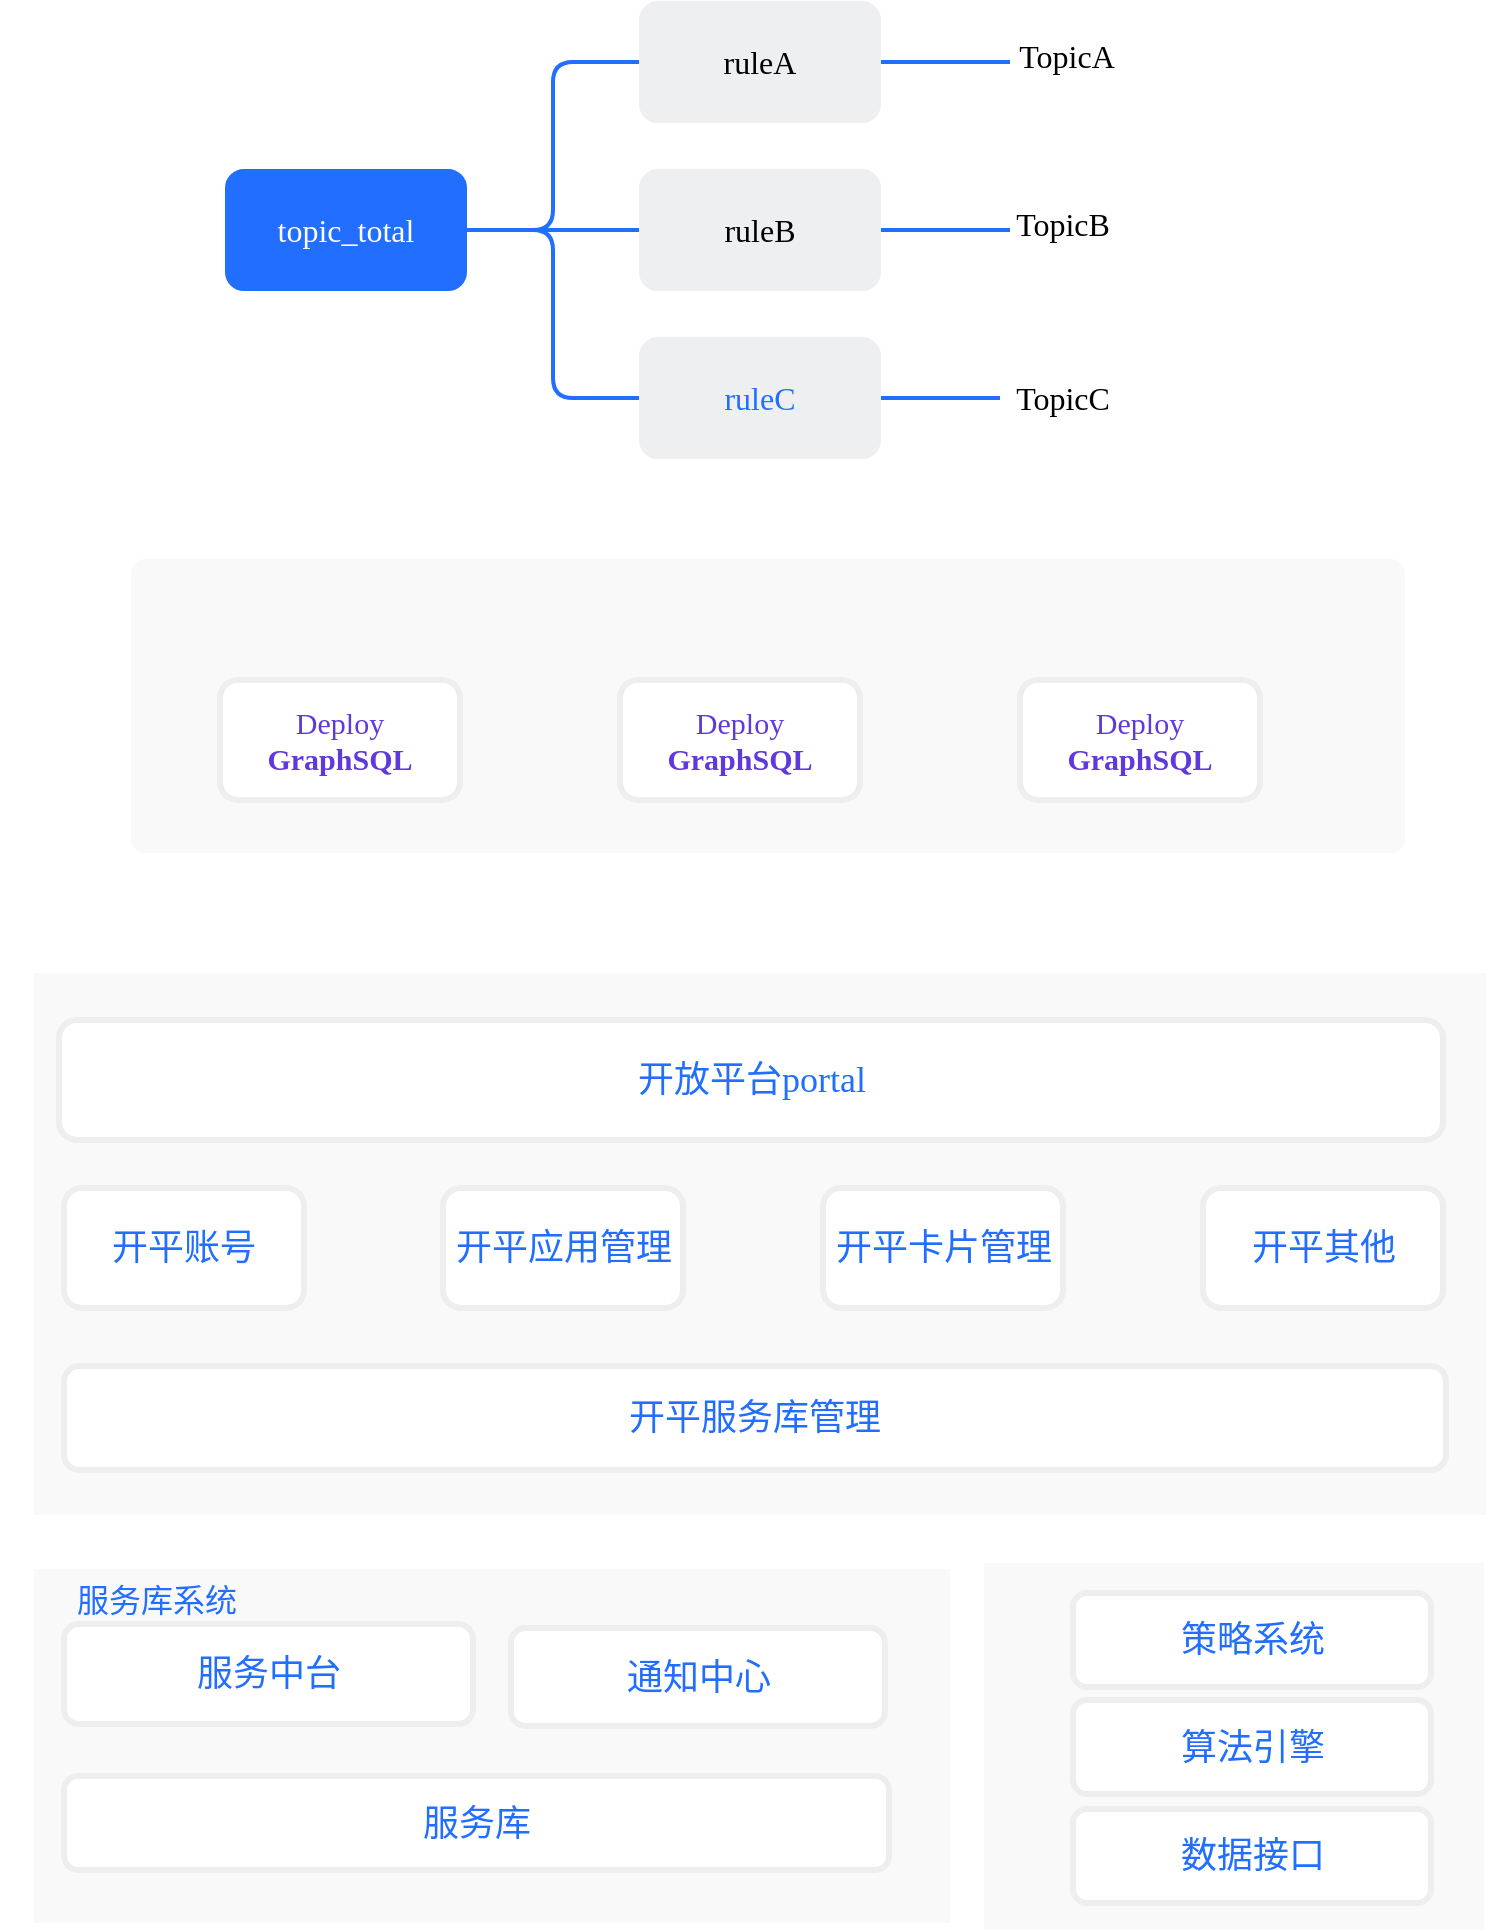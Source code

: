 <mxfile version="20.4.2" type="github">
  <diagram id="C5RBs43oDa-KdzZeNtuy" name="Page-1">
    <mxGraphModel dx="1422" dy="706" grid="0" gridSize="10" guides="1" tooltips="1" connect="1" arrows="1" fold="1" page="1" pageScale="1" pageWidth="827" pageHeight="1169" math="0" shadow="0">
      <root>
        <mxCell id="WIyWlLk6GJQsqaUBKTNV-0" />
        <mxCell id="WIyWlLk6GJQsqaUBKTNV-1" parent="WIyWlLk6GJQsqaUBKTNV-0" />
        <mxCell id="F3IM9WSZjQUaXmSakqzU-1" value="" style="rounded=1;whiteSpace=wrap;html=1;fillColor=#F9F9F9;arcSize=4;shadow=0;strokeWidth=3;strokeColor=#F9F9F9;" parent="WIyWlLk6GJQsqaUBKTNV-1" vertex="1">
          <mxGeometry x="111" y="380" width="634" height="144" as="geometry" />
        </mxCell>
        <mxCell id="F3IM9WSZjQUaXmSakqzU-2" value="&lt;font style=&quot;font-size: 15px&quot; face=&quot;Comic Sans MS&quot;&gt;&lt;span&gt;&lt;span&gt;&lt;span style=&quot;font-weight: normal&quot;&gt;Deploy&lt;/span&gt;&lt;br&gt;GraphSQL&lt;br&gt;&lt;/span&gt;&lt;/span&gt;&lt;/font&gt;" style="rounded=1;whiteSpace=wrap;html=1;shadow=0;strokeWidth=3;fillColor=#FFFFFF;strokeColor=#EEEEEE;fontColor=#5F39DD;fontStyle=1;gradientColor=#ffffff;" parent="WIyWlLk6GJQsqaUBKTNV-1" vertex="1">
          <mxGeometry x="154" y="439" width="120" height="60" as="geometry" />
        </mxCell>
        <mxCell id="F3IM9WSZjQUaXmSakqzU-3" value="&lt;font style=&quot;font-size: 15px&quot; face=&quot;Comic Sans MS&quot;&gt;&lt;span&gt;&lt;span&gt;&lt;span style=&quot;font-weight: normal&quot;&gt;Deploy&lt;/span&gt;&lt;br&gt;GraphSQL&lt;br&gt;&lt;/span&gt;&lt;/span&gt;&lt;/font&gt;" style="rounded=1;whiteSpace=wrap;html=1;shadow=0;strokeWidth=3;fillColor=#FFFFFF;strokeColor=#EEEEEE;fontColor=#5F39DD;fontStyle=1;gradientColor=#ffffff;" parent="WIyWlLk6GJQsqaUBKTNV-1" vertex="1">
          <mxGeometry x="354" y="439" width="120" height="60" as="geometry" />
        </mxCell>
        <mxCell id="F3IM9WSZjQUaXmSakqzU-4" value="&lt;font style=&quot;font-size: 15px&quot; face=&quot;Comic Sans MS&quot;&gt;&lt;span&gt;&lt;span&gt;&lt;span style=&quot;font-weight: normal&quot;&gt;Deploy&lt;/span&gt;&lt;br&gt;GraphSQL&lt;br&gt;&lt;/span&gt;&lt;/span&gt;&lt;/font&gt;" style="rounded=1;whiteSpace=wrap;html=1;shadow=0;strokeWidth=3;fillColor=#FFFFFF;strokeColor=#EEEEEE;fontColor=#5F39DD;fontStyle=1;gradientColor=#ffffff;" parent="WIyWlLk6GJQsqaUBKTNV-1" vertex="1">
          <mxGeometry x="554" y="439" width="120" height="60" as="geometry" />
        </mxCell>
        <mxCell id="Sf5FxCxOkganezNXafmV-0" style="edgeStyle=orthogonalEdgeStyle;rounded=1;orthogonalLoop=1;jettySize=auto;html=1;exitX=1;exitY=0.5;exitDx=0;exitDy=0;entryX=0;entryY=0.5;entryDx=0;entryDy=0;fontFamily=Comic Sans MS;fontSize=16;fontColor=#FFFFFF;strokeColor=#216EFF;strokeWidth=2;endArrow=none;endFill=0;" parent="WIyWlLk6GJQsqaUBKTNV-1" source="Sf5FxCxOkganezNXafmV-3" target="Sf5FxCxOkganezNXafmV-5" edge="1">
          <mxGeometry relative="1" as="geometry" />
        </mxCell>
        <mxCell id="Sf5FxCxOkganezNXafmV-1" style="edgeStyle=orthogonalEdgeStyle;rounded=1;orthogonalLoop=1;jettySize=auto;html=1;exitX=1;exitY=0.5;exitDx=0;exitDy=0;fontFamily=Comic Sans MS;fontSize=16;fontColor=#FFFFFF;strokeColor=#216EFF;strokeWidth=2;endArrow=none;endFill=0;" parent="WIyWlLk6GJQsqaUBKTNV-1" source="Sf5FxCxOkganezNXafmV-3" target="Sf5FxCxOkganezNXafmV-7" edge="1">
          <mxGeometry relative="1" as="geometry" />
        </mxCell>
        <mxCell id="Sf5FxCxOkganezNXafmV-2" style="edgeStyle=orthogonalEdgeStyle;rounded=1;orthogonalLoop=1;jettySize=auto;html=1;exitX=1;exitY=0.5;exitDx=0;exitDy=0;entryX=0;entryY=0.5;entryDx=0;entryDy=0;fontFamily=Comic Sans MS;fontSize=16;fontColor=#FFFFFF;strokeColor=#216EFF;strokeWidth=2;endArrow=none;endFill=0;" parent="WIyWlLk6GJQsqaUBKTNV-1" source="Sf5FxCxOkganezNXafmV-3" target="Sf5FxCxOkganezNXafmV-9" edge="1">
          <mxGeometry relative="1" as="geometry" />
        </mxCell>
        <mxCell id="Sf5FxCxOkganezNXafmV-3" value="&lt;font color=&quot;#ffffff&quot; style=&quot;font-size: 16px&quot; face=&quot;Comic Sans MS&quot;&gt;topic_total&lt;/font&gt;" style="rounded=1;whiteSpace=wrap;html=1;fillColor=#216EFF;strokeColor=#216EFF;" parent="WIyWlLk6GJQsqaUBKTNV-1" vertex="1">
          <mxGeometry x="157" y="184" width="120" height="60" as="geometry" />
        </mxCell>
        <mxCell id="Sf5FxCxOkganezNXafmV-4" style="edgeStyle=orthogonalEdgeStyle;rounded=1;orthogonalLoop=1;jettySize=auto;html=1;exitX=1;exitY=0.5;exitDx=0;exitDy=0;fontFamily=Comic Sans MS;fontSize=16;fontColor=#000000;strokeColor=#216EFF;strokeWidth=2;endArrow=none;endFill=0;" parent="WIyWlLk6GJQsqaUBKTNV-1" source="Sf5FxCxOkganezNXafmV-5" edge="1">
          <mxGeometry relative="1" as="geometry">
            <mxPoint x="549" y="130" as="targetPoint" />
          </mxGeometry>
        </mxCell>
        <mxCell id="Sf5FxCxOkganezNXafmV-5" value="&lt;font style=&quot;font-size: 16px&quot; face=&quot;Comic Sans MS&quot;&gt;ruleA&lt;/font&gt;" style="rounded=1;whiteSpace=wrap;html=1;fillColor=#EEEFF1;strokeColor=#EEEFF1;fontColor=#000000;" parent="WIyWlLk6GJQsqaUBKTNV-1" vertex="1">
          <mxGeometry x="364" y="100" width="120" height="60" as="geometry" />
        </mxCell>
        <mxCell id="Sf5FxCxOkganezNXafmV-6" style="edgeStyle=orthogonalEdgeStyle;rounded=1;orthogonalLoop=1;jettySize=auto;html=1;exitX=1;exitY=0.5;exitDx=0;exitDy=0;fontFamily=Comic Sans MS;fontSize=16;fontColor=#000000;strokeColor=#216EFF;strokeWidth=2;endArrow=none;endFill=0;" parent="WIyWlLk6GJQsqaUBKTNV-1" source="Sf5FxCxOkganezNXafmV-7" edge="1">
          <mxGeometry relative="1" as="geometry">
            <mxPoint x="549" y="214" as="targetPoint" />
          </mxGeometry>
        </mxCell>
        <mxCell id="Sf5FxCxOkganezNXafmV-7" value="&lt;font style=&quot;font-size: 16px&quot; face=&quot;Comic Sans MS&quot;&gt;ruleB&lt;/font&gt;" style="rounded=1;whiteSpace=wrap;html=1;fillColor=#EEEFF1;strokeColor=#EEEFF1;fontColor=#000000;" parent="WIyWlLk6GJQsqaUBKTNV-1" vertex="1">
          <mxGeometry x="364" y="184" width="120" height="60" as="geometry" />
        </mxCell>
        <mxCell id="Sf5FxCxOkganezNXafmV-8" style="edgeStyle=orthogonalEdgeStyle;rounded=1;orthogonalLoop=1;jettySize=auto;html=1;exitX=1;exitY=0.5;exitDx=0;exitDy=0;fontFamily=Comic Sans MS;fontSize=16;fontColor=#000000;strokeColor=#216EFF;strokeWidth=2;endArrow=none;endFill=0;" parent="WIyWlLk6GJQsqaUBKTNV-1" source="Sf5FxCxOkganezNXafmV-9" edge="1">
          <mxGeometry relative="1" as="geometry">
            <mxPoint x="544" y="298" as="targetPoint" />
          </mxGeometry>
        </mxCell>
        <mxCell id="Sf5FxCxOkganezNXafmV-9" value="&lt;font style=&quot;font-size: 16px&quot; face=&quot;Comic Sans MS&quot;&gt;ruleC&lt;/font&gt;" style="rounded=1;whiteSpace=wrap;html=1;fillColor=#EEEFF1;strokeColor=#EEEFF1;fontColor=#216EFF;" parent="WIyWlLk6GJQsqaUBKTNV-1" vertex="1">
          <mxGeometry x="364" y="268" width="120" height="60" as="geometry" />
        </mxCell>
        <mxCell id="Sf5FxCxOkganezNXafmV-10" value="TopicA" style="text;html=1;align=center;verticalAlign=middle;resizable=0;points=[];autosize=1;strokeColor=none;fillColor=none;fontSize=16;fontFamily=Comic Sans MS;fontColor=#000000;" parent="WIyWlLk6GJQsqaUBKTNV-1" vertex="1">
          <mxGeometry x="546" y="115" width="62" height="23" as="geometry" />
        </mxCell>
        <mxCell id="Sf5FxCxOkganezNXafmV-11" value="TopicB" style="text;html=1;align=center;verticalAlign=middle;resizable=0;points=[];autosize=1;strokeColor=none;fillColor=none;fontSize=16;fontFamily=Comic Sans MS;fontColor=#000000;" parent="WIyWlLk6GJQsqaUBKTNV-1" vertex="1">
          <mxGeometry x="544" y="199" width="61" height="23" as="geometry" />
        </mxCell>
        <mxCell id="Sf5FxCxOkganezNXafmV-12" value="TopicC" style="text;html=1;align=center;verticalAlign=middle;resizable=0;points=[];autosize=1;strokeColor=none;fillColor=none;fontSize=16;fontFamily=Comic Sans MS;fontColor=#000000;" parent="WIyWlLk6GJQsqaUBKTNV-1" vertex="1">
          <mxGeometry x="545" y="286.5" width="60" height="23" as="geometry" />
        </mxCell>
        <mxCell id="mQhqAHZGWUGWX5Z9emMl-1" value="" style="html=1;rounded=0;shadow=0;glass=0;sketch=0;fontFamily=Comic Sans MS;fontSize=16;fontColor=#FFFFFF;strokeColor=#F9F9F9;strokeWidth=3;fillColor=#F9F9F9;" vertex="1" parent="WIyWlLk6GJQsqaUBKTNV-1">
          <mxGeometry x="62.5" y="587" width="723" height="268" as="geometry" />
        </mxCell>
        <mxCell id="mQhqAHZGWUGWX5Z9emMl-2" value="开平应用管理" style="rounded=1;whiteSpace=wrap;html=1;shadow=0;glass=0;sketch=0;fontFamily=Comic Sans MS;fontSize=18;fontColor=#216EFF;strokeColor=#EEEEEE;strokeWidth=3;fillColor=#FFFFFF;fontStyle=0;align=center;" vertex="1" parent="WIyWlLk6GJQsqaUBKTNV-1">
          <mxGeometry x="265.5" y="693" width="120" height="60" as="geometry" />
        </mxCell>
        <mxCell id="mQhqAHZGWUGWX5Z9emMl-3" value="开平服务库管理" style="rounded=1;whiteSpace=wrap;html=1;shadow=0;glass=0;sketch=0;fontFamily=Comic Sans MS;fontSize=18;fontColor=#216EFF;strokeColor=#EEEEEE;strokeWidth=3;fillColor=#FFFFFF;fontStyle=0;align=center;" vertex="1" parent="WIyWlLk6GJQsqaUBKTNV-1">
          <mxGeometry x="76" y="782" width="691" height="52" as="geometry" />
        </mxCell>
        <mxCell id="mQhqAHZGWUGWX5Z9emMl-4" value="开平卡片管理" style="rounded=1;whiteSpace=wrap;html=1;shadow=0;glass=0;sketch=0;fontFamily=Comic Sans MS;fontSize=18;fontColor=#216EFF;strokeColor=#EEEEEE;strokeWidth=3;fillColor=#FFFFFF;fontStyle=0;align=center;" vertex="1" parent="WIyWlLk6GJQsqaUBKTNV-1">
          <mxGeometry x="455.5" y="693" width="120" height="60" as="geometry" />
        </mxCell>
        <mxCell id="mQhqAHZGWUGWX5Z9emMl-5" value="" style="html=1;rounded=0;shadow=0;glass=0;sketch=0;fontFamily=Comic Sans MS;fontSize=16;fontColor=#FFFFFF;strokeColor=#F9F9F9;strokeWidth=3;fillColor=#F9F9F9;" vertex="1" parent="WIyWlLk6GJQsqaUBKTNV-1">
          <mxGeometry x="62.5" y="885" width="455" height="174" as="geometry" />
        </mxCell>
        <mxCell id="mQhqAHZGWUGWX5Z9emMl-6" value="服务中台" style="rounded=1;whiteSpace=wrap;html=1;shadow=0;glass=0;sketch=0;fontFamily=Comic Sans MS;fontSize=18;fontColor=#216EFF;strokeColor=#EEEEEE;strokeWidth=3;fillColor=#FFFFFF;fontStyle=0;align=center;" vertex="1" parent="WIyWlLk6GJQsqaUBKTNV-1">
          <mxGeometry x="76" y="911" width="204.5" height="50" as="geometry" />
        </mxCell>
        <mxCell id="mQhqAHZGWUGWX5Z9emMl-7" value="服务库" style="rounded=1;whiteSpace=wrap;html=1;shadow=0;glass=0;sketch=0;fontFamily=Comic Sans MS;fontSize=18;fontColor=#216EFF;strokeColor=#EEEEEE;strokeWidth=3;fillColor=#FFFFFF;fontStyle=0;align=center;" vertex="1" parent="WIyWlLk6GJQsqaUBKTNV-1">
          <mxGeometry x="76" y="987" width="412.5" height="47" as="geometry" />
        </mxCell>
        <mxCell id="mQhqAHZGWUGWX5Z9emMl-8" value="通知中心" style="rounded=1;whiteSpace=wrap;html=1;shadow=0;glass=0;sketch=0;fontFamily=Comic Sans MS;fontSize=18;fontColor=#216EFF;strokeColor=#EEEEEE;strokeWidth=3;fillColor=#FFFFFF;fontStyle=0;align=center;" vertex="1" parent="WIyWlLk6GJQsqaUBKTNV-1">
          <mxGeometry x="299.5" y="913" width="187" height="49" as="geometry" />
        </mxCell>
        <mxCell id="mQhqAHZGWUGWX5Z9emMl-9" value="开放平台portal" style="rounded=1;whiteSpace=wrap;html=1;shadow=0;glass=0;sketch=0;fontFamily=Comic Sans MS;fontSize=18;fontColor=#216EFF;strokeColor=#EEEEEE;strokeWidth=3;fillColor=#FFFFFF;fontStyle=0;align=center;" vertex="1" parent="WIyWlLk6GJQsqaUBKTNV-1">
          <mxGeometry x="73.5" y="609" width="692" height="60" as="geometry" />
        </mxCell>
        <mxCell id="mQhqAHZGWUGWX5Z9emMl-10" value="开平账号" style="rounded=1;whiteSpace=wrap;html=1;shadow=0;glass=0;sketch=0;fontFamily=Comic Sans MS;fontSize=18;fontColor=#216EFF;strokeColor=#EEEEEE;strokeWidth=3;fillColor=#FFFFFF;fontStyle=0;align=center;" vertex="1" parent="WIyWlLk6GJQsqaUBKTNV-1">
          <mxGeometry x="76" y="693" width="120" height="60" as="geometry" />
        </mxCell>
        <mxCell id="mQhqAHZGWUGWX5Z9emMl-11" value="开平其他" style="rounded=1;whiteSpace=wrap;html=1;shadow=0;glass=0;sketch=0;fontFamily=Comic Sans MS;fontSize=18;fontColor=#216EFF;strokeColor=#EEEEEE;strokeWidth=3;fillColor=#FFFFFF;fontStyle=0;align=center;" vertex="1" parent="WIyWlLk6GJQsqaUBKTNV-1">
          <mxGeometry x="645.5" y="693" width="120" height="60" as="geometry" />
        </mxCell>
        <mxCell id="mQhqAHZGWUGWX5Z9emMl-12" value="" style="html=1;rounded=0;shadow=0;glass=0;sketch=0;fontFamily=Comic Sans MS;fontSize=16;fontColor=#FFFFFF;strokeColor=#F9F9F9;strokeWidth=3;fillColor=#F9F9F9;" vertex="1" parent="WIyWlLk6GJQsqaUBKTNV-1">
          <mxGeometry x="537.5" y="882" width="247" height="180" as="geometry" />
        </mxCell>
        <mxCell id="mQhqAHZGWUGWX5Z9emMl-13" value="策略系统" style="rounded=1;whiteSpace=wrap;html=1;shadow=0;glass=0;sketch=0;fontFamily=Comic Sans MS;fontSize=18;fontColor=#216EFF;strokeColor=#EEEEEE;strokeWidth=3;fillColor=#FFFFFF;fontStyle=0;align=center;" vertex="1" parent="WIyWlLk6GJQsqaUBKTNV-1">
          <mxGeometry x="580.5" y="895.5" width="179" height="47" as="geometry" />
        </mxCell>
        <mxCell id="mQhqAHZGWUGWX5Z9emMl-14" value="算法引擎" style="rounded=1;whiteSpace=wrap;html=1;shadow=0;glass=0;sketch=0;fontFamily=Comic Sans MS;fontSize=18;fontColor=#216EFF;strokeColor=#EEEEEE;strokeWidth=3;fillColor=#FFFFFF;fontStyle=0;align=center;" vertex="1" parent="WIyWlLk6GJQsqaUBKTNV-1">
          <mxGeometry x="580.5" y="949" width="179" height="47" as="geometry" />
        </mxCell>
        <mxCell id="mQhqAHZGWUGWX5Z9emMl-15" value="数据接口" style="rounded=1;whiteSpace=wrap;html=1;shadow=0;glass=0;sketch=0;fontFamily=Comic Sans MS;fontSize=18;fontColor=#216EFF;strokeColor=#EEEEEE;strokeWidth=3;fillColor=#FFFFFF;fontStyle=0;align=center;" vertex="1" parent="WIyWlLk6GJQsqaUBKTNV-1">
          <mxGeometry x="580.5" y="1003.5" width="179" height="47" as="geometry" />
        </mxCell>
        <mxCell id="mQhqAHZGWUGWX5Z9emMl-16" value="服务库系统" style="text;html=1;strokeColor=none;fillColor=none;align=center;verticalAlign=middle;whiteSpace=wrap;rounded=0;fontColor=#216EFF;fontSize=16;" vertex="1" parent="WIyWlLk6GJQsqaUBKTNV-1">
          <mxGeometry x="44" y="885" width="157" height="28" as="geometry" />
        </mxCell>
      </root>
    </mxGraphModel>
  </diagram>
</mxfile>

